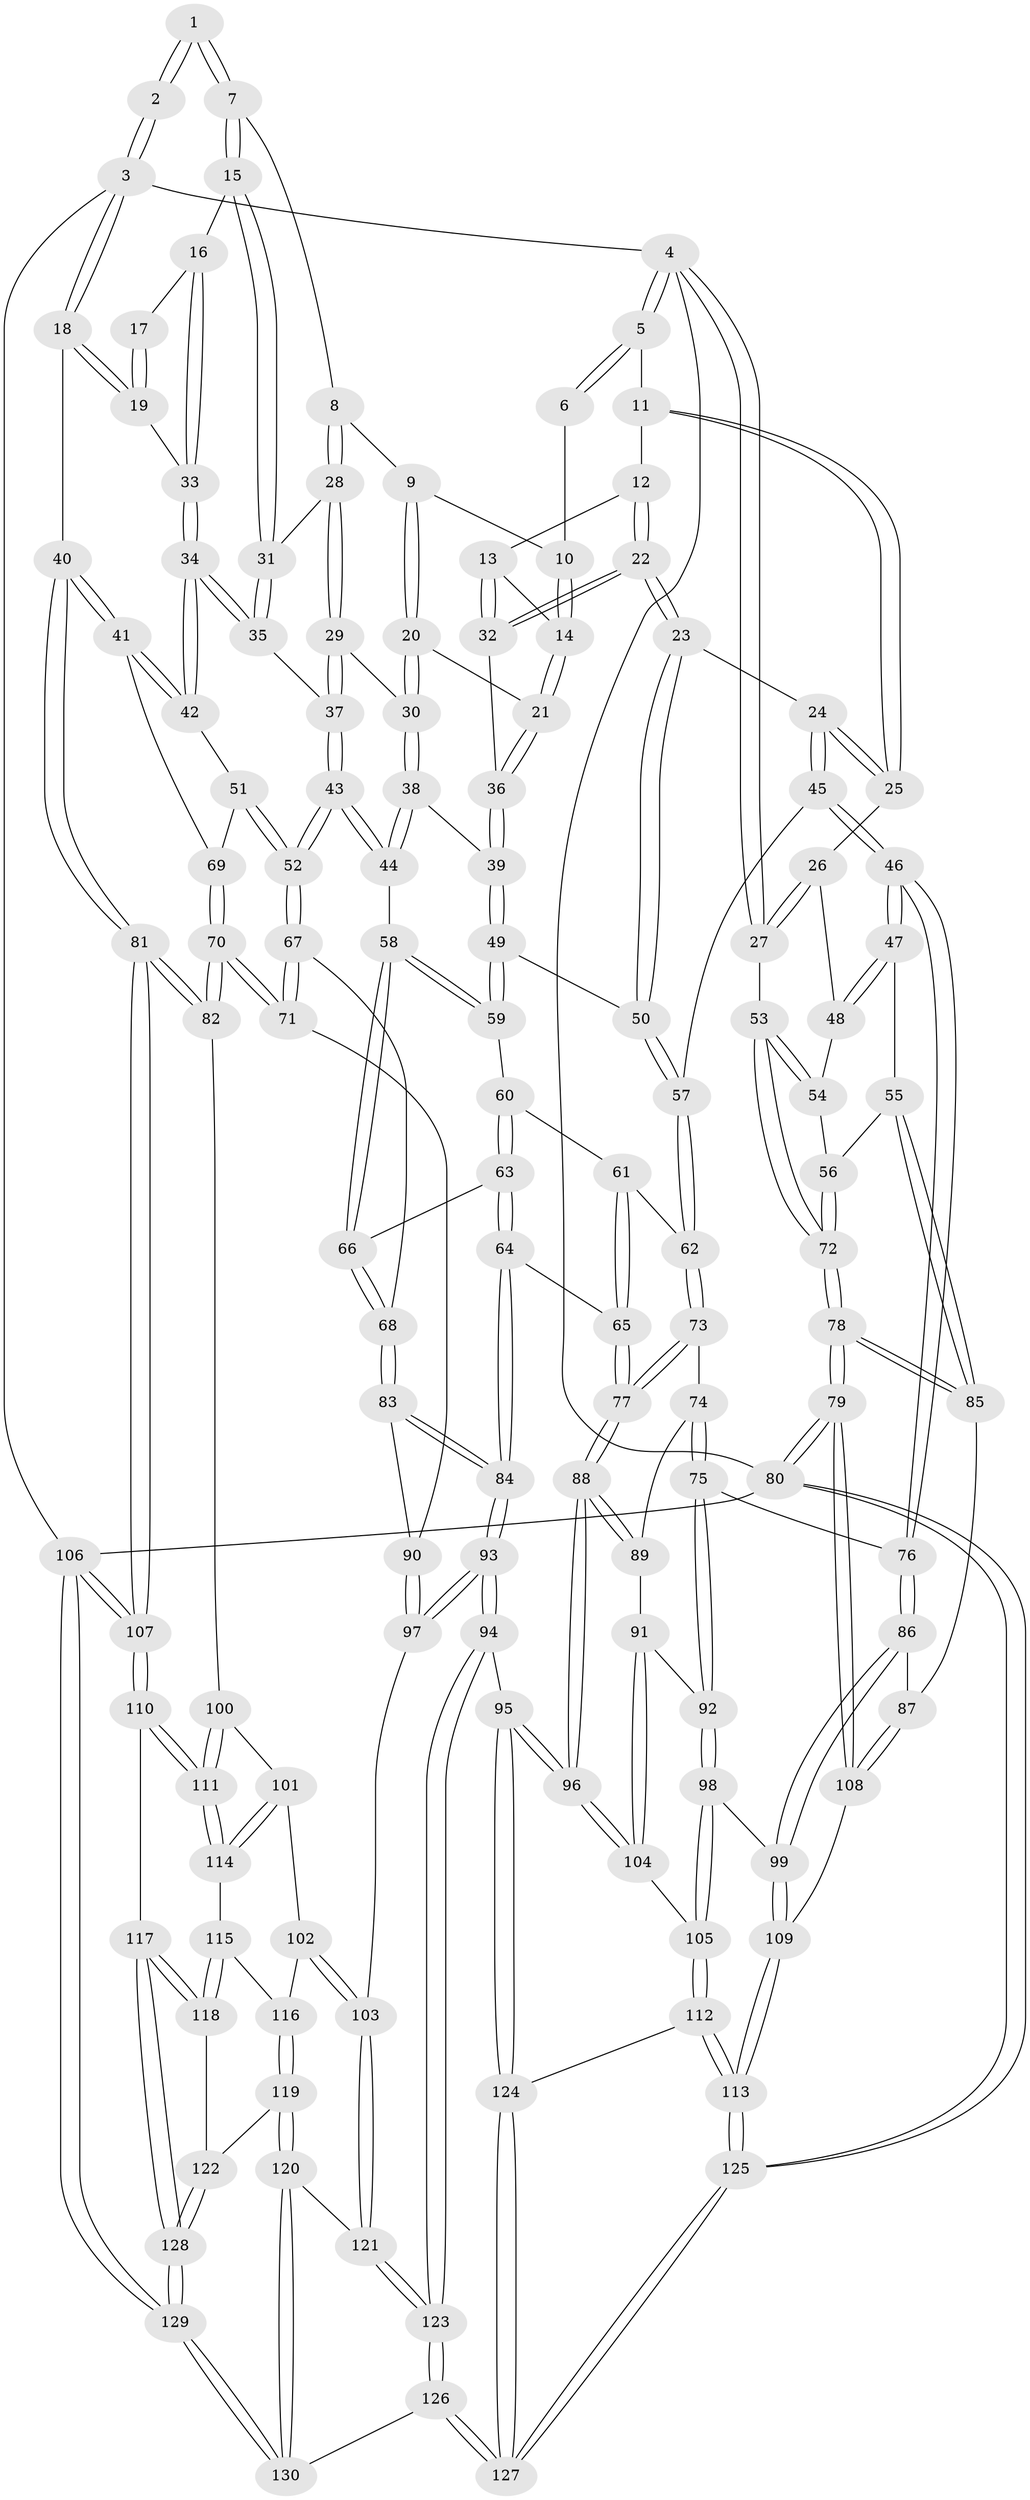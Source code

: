 // coarse degree distribution, {4: 0.3333333333333333, 9: 0.02564102564102564, 7: 0.1282051282051282, 5: 0.1794871794871795, 3: 0.1282051282051282, 6: 0.15384615384615385, 2: 0.05128205128205128}
// Generated by graph-tools (version 1.1) at 2025/21/03/04/25 18:21:40]
// undirected, 130 vertices, 322 edges
graph export_dot {
graph [start="1"]
  node [color=gray90,style=filled];
  1 [pos="+0.8593396912655491+0"];
  2 [pos="+1+0"];
  3 [pos="+1+0"];
  4 [pos="+0+0"];
  5 [pos="+0.024493384966313488+0"];
  6 [pos="+0.5589669521882664+0"];
  7 [pos="+0.7606200388634042+0.06926987231636572"];
  8 [pos="+0.706745313805908+0.08762516144415805"];
  9 [pos="+0.6927667606750921+0.07848373080281267"];
  10 [pos="+0.5581309628338185+0"];
  11 [pos="+0.03620192140351984+0"];
  12 [pos="+0.14359551990509253+0"];
  13 [pos="+0.3720770286356311+0.08581145908183758"];
  14 [pos="+0.5017269548796861+0.040949176675929316"];
  15 [pos="+0.7987507292334991+0.10569686199890552"];
  16 [pos="+0.8458959774337678+0.10773725720181282"];
  17 [pos="+0.9734681064119451+0"];
  18 [pos="+1+0.2974608020232955"];
  19 [pos="+0.9352007113633223+0.19946894156655628"];
  20 [pos="+0.5505526447789947+0.15447884713309454"];
  21 [pos="+0.53512786144986+0.14086197509453918"];
  22 [pos="+0.28068315618944084+0.21978271296982219"];
  23 [pos="+0.2688905888785834+0.23857634944427802"];
  24 [pos="+0.23568668461284764+0.2645814277750023"];
  25 [pos="+0.12701324140484144+0.22837127516299915"];
  26 [pos="+0.1009975092608077+0.23498204575956558"];
  27 [pos="+0+0.16792870336837126"];
  28 [pos="+0.7071455874443359+0.09790060308124264"];
  29 [pos="+0.6413237030989973+0.22459998592747354"];
  30 [pos="+0.6007807867181665+0.22399505780394993"];
  31 [pos="+0.7568353001208532+0.1714029978937896"];
  32 [pos="+0.28307688797957814+0.2182807560940869"];
  33 [pos="+0.8984752527182597+0.20172262263056057"];
  34 [pos="+0.8186467602920227+0.2625407207379093"];
  35 [pos="+0.7500968418623153+0.2519153268030795"];
  36 [pos="+0.43789851629793497+0.21083761411949237"];
  37 [pos="+0.7461670866890517+0.2530738402409326"];
  38 [pos="+0.5926575741985888+0.24354088890315534"];
  39 [pos="+0.47378742114524375+0.3465205219281709"];
  40 [pos="+1+0.446801968811774"];
  41 [pos="+1+0.4454541246976467"];
  42 [pos="+0.8570066309339592+0.35784608726091327"];
  43 [pos="+0.6852596761658645+0.450692582685877"];
  44 [pos="+0.6387995039491728+0.44021436888495996"];
  45 [pos="+0.22692317763607633+0.43738335881017015"];
  46 [pos="+0.15322085874350402+0.49106692703188115"];
  47 [pos="+0.14601612717977194+0.4914976688932467"];
  48 [pos="+0.06124565020543001+0.3235261796666733"];
  49 [pos="+0.4672309325860797+0.3590476951374059"];
  50 [pos="+0.46057711589161404+0.35840130420712807"];
  51 [pos="+0.738286364655556+0.4638412058291024"];
  52 [pos="+0.7130554072564296+0.47443177656174806"];
  53 [pos="+0+0.3306998225607193"];
  54 [pos="+0.03826104633669318+0.3381209144442608"];
  55 [pos="+0.13184220168455776+0.49462788980191336"];
  56 [pos="+0.03329717592317021+0.4772395337610944"];
  57 [pos="+0.2699894034040915+0.4539456905980571"];
  58 [pos="+0.589942386318325+0.450642657598583"];
  59 [pos="+0.4903156217198444+0.40289407242491954"];
  60 [pos="+0.46273103386312886+0.44588537030772785"];
  61 [pos="+0.44824798773065927+0.4562148169960829"];
  62 [pos="+0.3242417608479953+0.4994834772999321"];
  63 [pos="+0.4875625803087912+0.5637017680080351"];
  64 [pos="+0.4456438045861003+0.5834616935244349"];
  65 [pos="+0.4213176747570865+0.5852053635158153"];
  66 [pos="+0.5372979363434293+0.5589417590670059"];
  67 [pos="+0.72757329696251+0.551250494480795"];
  68 [pos="+0.5644241612049081+0.5957427763407811"];
  69 [pos="+0.9363660948546775+0.4851373878690474"];
  70 [pos="+0.7919419618965012+0.6374918869514943"];
  71 [pos="+0.752447256005772+0.6037523053241537"];
  72 [pos="+0+0.4759096197516659"];
  73 [pos="+0.3415977991770772+0.5293846429851922"];
  74 [pos="+0.28867943909128774+0.6184964232472803"];
  75 [pos="+0.22790426216552143+0.6503513476534988"];
  76 [pos="+0.18676502641664247+0.5875801533149971"];
  77 [pos="+0.4079157324203429+0.5884641217066484"];
  78 [pos="+0+0.6979531535693748"];
  79 [pos="+0+0.7779258863911073"];
  80 [pos="+0+1"];
  81 [pos="+1+0.6592487189236202"];
  82 [pos="+0.7942264898097978+0.6423332894318128"];
  83 [pos="+0.5729280265607861+0.6505651860819344"];
  84 [pos="+0.5342088934994027+0.7139242358331997"];
  85 [pos="+0.044453862248593316+0.65753194661832"];
  86 [pos="+0.09684143093086323+0.7032760727527031"];
  87 [pos="+0.09497827605163123+0.7028039302955181"];
  88 [pos="+0.3859358478169409+0.6591357288018487"];
  89 [pos="+0.3343982194756257+0.6407976426548071"];
  90 [pos="+0.6518614950311231+0.6542923016945184"];
  91 [pos="+0.2492160994767902+0.6710853608130913"];
  92 [pos="+0.22840663928017593+0.6539983484417606"];
  93 [pos="+0.5171507489698248+0.7858359180899512"];
  94 [pos="+0.4686808719054953+0.8232176704329616"];
  95 [pos="+0.446501500484472+0.8225913476533768"];
  96 [pos="+0.38166779038666393+0.7745575517355061"];
  97 [pos="+0.6397694167683381+0.7831926135516616"];
  98 [pos="+0.17263370756022864+0.7294348555264024"];
  99 [pos="+0.13844015363163098+0.7311429482151672"];
  100 [pos="+0.7938137389450955+0.6568116259623901"];
  101 [pos="+0.7869685996814313+0.6787140140280017"];
  102 [pos="+0.7811148906208611+0.6935551784016821"];
  103 [pos="+0.6966634981966687+0.7989004897513521"];
  104 [pos="+0.36161990005059175+0.7733283274778978"];
  105 [pos="+0.2396592344390025+0.819052153771779"];
  106 [pos="+1+1"];
  107 [pos="+1+0.8192639172003485"];
  108 [pos="+0.027354751734604756+0.7954751195366848"];
  109 [pos="+0.10019539816968388+0.8387326843663444"];
  110 [pos="+1+0.8405359746335894"];
  111 [pos="+0.9620022961590324+0.7941175019013826"];
  112 [pos="+0.2201078858126545+0.8476202017441749"];
  113 [pos="+0.14721583123931334+0.9264026267335244"];
  114 [pos="+0.8768862602575441+0.7863650761786352"];
  115 [pos="+0.8351774959736727+0.7967978302271851"];
  116 [pos="+0.8295028175021961+0.7945124515485824"];
  117 [pos="+1+0.8617958534732212"];
  118 [pos="+0.886382326157201+0.8789590908185373"];
  119 [pos="+0.7526279565632842+0.8988507073349735"];
  120 [pos="+0.7468154905818561+0.8990184162383914"];
  121 [pos="+0.7327087994326623+0.8875487016472187"];
  122 [pos="+0.8114817258375405+0.9096026996494602"];
  123 [pos="+0.5549994250829635+0.9508152641954893"];
  124 [pos="+0.36476546928572084+0.9515735863220567"];
  125 [pos="+0.07381387646943964+1"];
  126 [pos="+0.5808494704439403+1"];
  127 [pos="+0.21358974069547917+1"];
  128 [pos="+0.8709399025854159+1"];
  129 [pos="+0.8573440346403829+1"];
  130 [pos="+0.6801883497355465+1"];
  1 -- 2;
  1 -- 2;
  1 -- 7;
  1 -- 7;
  2 -- 3;
  2 -- 3;
  3 -- 4;
  3 -- 18;
  3 -- 18;
  3 -- 106;
  4 -- 5;
  4 -- 5;
  4 -- 27;
  4 -- 27;
  4 -- 80;
  5 -- 6;
  5 -- 6;
  5 -- 11;
  6 -- 10;
  7 -- 8;
  7 -- 15;
  7 -- 15;
  8 -- 9;
  8 -- 28;
  8 -- 28;
  9 -- 10;
  9 -- 20;
  9 -- 20;
  10 -- 14;
  10 -- 14;
  11 -- 12;
  11 -- 25;
  11 -- 25;
  12 -- 13;
  12 -- 22;
  12 -- 22;
  13 -- 14;
  13 -- 32;
  13 -- 32;
  14 -- 21;
  14 -- 21;
  15 -- 16;
  15 -- 31;
  15 -- 31;
  16 -- 17;
  16 -- 33;
  16 -- 33;
  17 -- 19;
  17 -- 19;
  18 -- 19;
  18 -- 19;
  18 -- 40;
  19 -- 33;
  20 -- 21;
  20 -- 30;
  20 -- 30;
  21 -- 36;
  21 -- 36;
  22 -- 23;
  22 -- 23;
  22 -- 32;
  22 -- 32;
  23 -- 24;
  23 -- 50;
  23 -- 50;
  24 -- 25;
  24 -- 25;
  24 -- 45;
  24 -- 45;
  25 -- 26;
  26 -- 27;
  26 -- 27;
  26 -- 48;
  27 -- 53;
  28 -- 29;
  28 -- 29;
  28 -- 31;
  29 -- 30;
  29 -- 37;
  29 -- 37;
  30 -- 38;
  30 -- 38;
  31 -- 35;
  31 -- 35;
  32 -- 36;
  33 -- 34;
  33 -- 34;
  34 -- 35;
  34 -- 35;
  34 -- 42;
  34 -- 42;
  35 -- 37;
  36 -- 39;
  36 -- 39;
  37 -- 43;
  37 -- 43;
  38 -- 39;
  38 -- 44;
  38 -- 44;
  39 -- 49;
  39 -- 49;
  40 -- 41;
  40 -- 41;
  40 -- 81;
  40 -- 81;
  41 -- 42;
  41 -- 42;
  41 -- 69;
  42 -- 51;
  43 -- 44;
  43 -- 44;
  43 -- 52;
  43 -- 52;
  44 -- 58;
  45 -- 46;
  45 -- 46;
  45 -- 57;
  46 -- 47;
  46 -- 47;
  46 -- 76;
  46 -- 76;
  47 -- 48;
  47 -- 48;
  47 -- 55;
  48 -- 54;
  49 -- 50;
  49 -- 59;
  49 -- 59;
  50 -- 57;
  50 -- 57;
  51 -- 52;
  51 -- 52;
  51 -- 69;
  52 -- 67;
  52 -- 67;
  53 -- 54;
  53 -- 54;
  53 -- 72;
  53 -- 72;
  54 -- 56;
  55 -- 56;
  55 -- 85;
  55 -- 85;
  56 -- 72;
  56 -- 72;
  57 -- 62;
  57 -- 62;
  58 -- 59;
  58 -- 59;
  58 -- 66;
  58 -- 66;
  59 -- 60;
  60 -- 61;
  60 -- 63;
  60 -- 63;
  61 -- 62;
  61 -- 65;
  61 -- 65;
  62 -- 73;
  62 -- 73;
  63 -- 64;
  63 -- 64;
  63 -- 66;
  64 -- 65;
  64 -- 84;
  64 -- 84;
  65 -- 77;
  65 -- 77;
  66 -- 68;
  66 -- 68;
  67 -- 68;
  67 -- 71;
  67 -- 71;
  68 -- 83;
  68 -- 83;
  69 -- 70;
  69 -- 70;
  70 -- 71;
  70 -- 71;
  70 -- 82;
  70 -- 82;
  71 -- 90;
  72 -- 78;
  72 -- 78;
  73 -- 74;
  73 -- 77;
  73 -- 77;
  74 -- 75;
  74 -- 75;
  74 -- 89;
  75 -- 76;
  75 -- 92;
  75 -- 92;
  76 -- 86;
  76 -- 86;
  77 -- 88;
  77 -- 88;
  78 -- 79;
  78 -- 79;
  78 -- 85;
  78 -- 85;
  79 -- 80;
  79 -- 80;
  79 -- 108;
  79 -- 108;
  80 -- 125;
  80 -- 125;
  80 -- 106;
  81 -- 82;
  81 -- 82;
  81 -- 107;
  81 -- 107;
  82 -- 100;
  83 -- 84;
  83 -- 84;
  83 -- 90;
  84 -- 93;
  84 -- 93;
  85 -- 87;
  86 -- 87;
  86 -- 99;
  86 -- 99;
  87 -- 108;
  87 -- 108;
  88 -- 89;
  88 -- 89;
  88 -- 96;
  88 -- 96;
  89 -- 91;
  90 -- 97;
  90 -- 97;
  91 -- 92;
  91 -- 104;
  91 -- 104;
  92 -- 98;
  92 -- 98;
  93 -- 94;
  93 -- 94;
  93 -- 97;
  93 -- 97;
  94 -- 95;
  94 -- 123;
  94 -- 123;
  95 -- 96;
  95 -- 96;
  95 -- 124;
  95 -- 124;
  96 -- 104;
  96 -- 104;
  97 -- 103;
  98 -- 99;
  98 -- 105;
  98 -- 105;
  99 -- 109;
  99 -- 109;
  100 -- 101;
  100 -- 111;
  100 -- 111;
  101 -- 102;
  101 -- 114;
  101 -- 114;
  102 -- 103;
  102 -- 103;
  102 -- 116;
  103 -- 121;
  103 -- 121;
  104 -- 105;
  105 -- 112;
  105 -- 112;
  106 -- 107;
  106 -- 107;
  106 -- 129;
  106 -- 129;
  107 -- 110;
  107 -- 110;
  108 -- 109;
  109 -- 113;
  109 -- 113;
  110 -- 111;
  110 -- 111;
  110 -- 117;
  111 -- 114;
  111 -- 114;
  112 -- 113;
  112 -- 113;
  112 -- 124;
  113 -- 125;
  113 -- 125;
  114 -- 115;
  115 -- 116;
  115 -- 118;
  115 -- 118;
  116 -- 119;
  116 -- 119;
  117 -- 118;
  117 -- 118;
  117 -- 128;
  117 -- 128;
  118 -- 122;
  119 -- 120;
  119 -- 120;
  119 -- 122;
  120 -- 121;
  120 -- 130;
  120 -- 130;
  121 -- 123;
  121 -- 123;
  122 -- 128;
  122 -- 128;
  123 -- 126;
  123 -- 126;
  124 -- 127;
  124 -- 127;
  125 -- 127;
  125 -- 127;
  126 -- 127;
  126 -- 127;
  126 -- 130;
  128 -- 129;
  128 -- 129;
  129 -- 130;
  129 -- 130;
}
